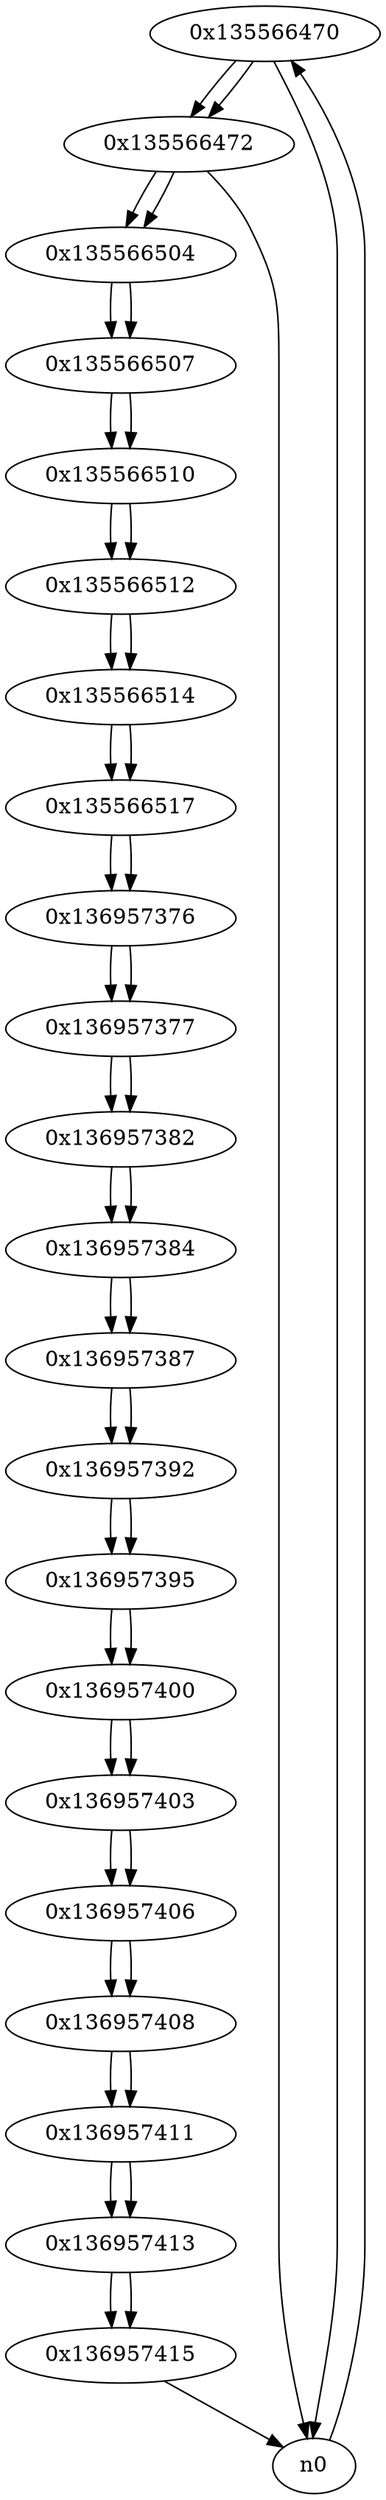 digraph G{
/* nodes */
  n1 [label="0x135566470"]
  n2 [label="0x135566472"]
  n3 [label="0x135566504"]
  n4 [label="0x135566507"]
  n5 [label="0x135566510"]
  n6 [label="0x135566512"]
  n7 [label="0x135566514"]
  n8 [label="0x135566517"]
  n9 [label="0x136957376"]
  n10 [label="0x136957377"]
  n11 [label="0x136957382"]
  n12 [label="0x136957384"]
  n13 [label="0x136957387"]
  n14 [label="0x136957392"]
  n15 [label="0x136957395"]
  n16 [label="0x136957400"]
  n17 [label="0x136957403"]
  n18 [label="0x136957406"]
  n19 [label="0x136957408"]
  n20 [label="0x136957411"]
  n21 [label="0x136957413"]
  n22 [label="0x136957415"]
/* edges */
n1 -> n2;
n1 -> n0;
n0 -> n1;
n2 -> n3;
n2 -> n0;
n1 -> n2;
n3 -> n4;
n2 -> n3;
n4 -> n5;
n3 -> n4;
n5 -> n6;
n4 -> n5;
n6 -> n7;
n5 -> n6;
n7 -> n8;
n6 -> n7;
n8 -> n9;
n7 -> n8;
n9 -> n10;
n8 -> n9;
n10 -> n11;
n9 -> n10;
n11 -> n12;
n10 -> n11;
n12 -> n13;
n11 -> n12;
n13 -> n14;
n12 -> n13;
n14 -> n15;
n13 -> n14;
n15 -> n16;
n14 -> n15;
n16 -> n17;
n15 -> n16;
n17 -> n18;
n16 -> n17;
n18 -> n19;
n17 -> n18;
n19 -> n20;
n18 -> n19;
n20 -> n21;
n19 -> n20;
n21 -> n22;
n20 -> n21;
n22 -> n0;
n21 -> n22;
}
